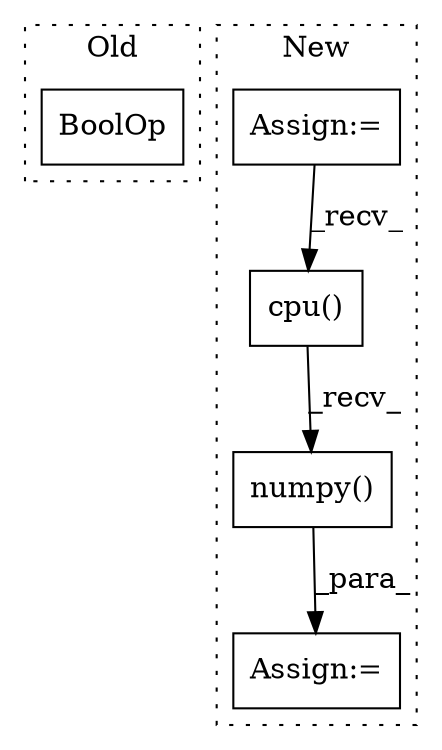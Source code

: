 digraph G {
subgraph cluster0 {
1 [label="BoolOp" a="72" s="9433" l="19" shape="box"];
label = "Old";
style="dotted";
}
subgraph cluster1 {
2 [label="cpu()" a="75" s="9489" l="15" shape="box"];
3 [label="Assign:=" a="68" s="9486" l="3" shape="box"];
4 [label="numpy()" a="75" s="9489" l="32" shape="box"];
5 [label="Assign:=" a="68" s="9431" l="3" shape="box"];
label = "New";
style="dotted";
}
2 -> 4 [label="_recv_"];
4 -> 3 [label="_para_"];
5 -> 2 [label="_recv_"];
}